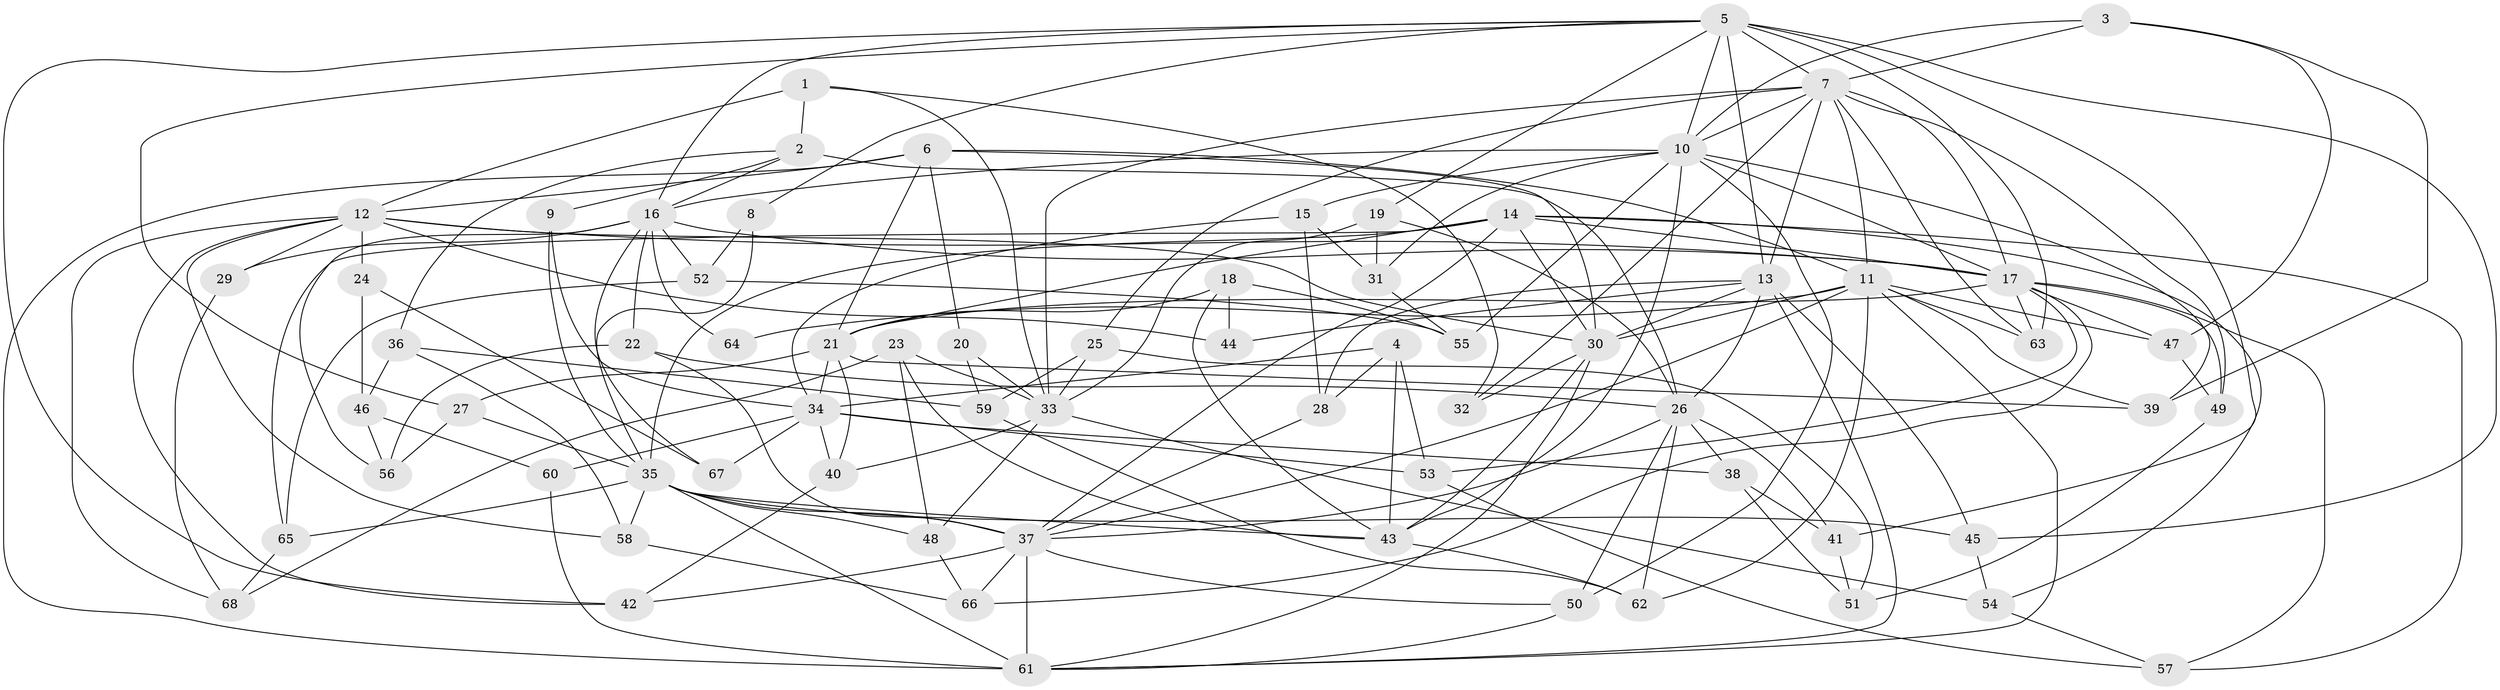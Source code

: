 // original degree distribution, {4: 1.0}
// Generated by graph-tools (version 1.1) at 2025/37/03/09/25 02:37:48]
// undirected, 68 vertices, 181 edges
graph export_dot {
graph [start="1"]
  node [color=gray90,style=filled];
  1;
  2;
  3;
  4;
  5;
  6;
  7;
  8;
  9;
  10;
  11;
  12;
  13;
  14;
  15;
  16;
  17;
  18;
  19;
  20;
  21;
  22;
  23;
  24;
  25;
  26;
  27;
  28;
  29;
  30;
  31;
  32;
  33;
  34;
  35;
  36;
  37;
  38;
  39;
  40;
  41;
  42;
  43;
  44;
  45;
  46;
  47;
  48;
  49;
  50;
  51;
  52;
  53;
  54;
  55;
  56;
  57;
  58;
  59;
  60;
  61;
  62;
  63;
  64;
  65;
  66;
  67;
  68;
  1 -- 2 [weight=1.0];
  1 -- 12 [weight=1.0];
  1 -- 32 [weight=1.0];
  1 -- 33 [weight=1.0];
  2 -- 9 [weight=2.0];
  2 -- 16 [weight=1.0];
  2 -- 26 [weight=3.0];
  2 -- 36 [weight=1.0];
  3 -- 7 [weight=1.0];
  3 -- 10 [weight=1.0];
  3 -- 39 [weight=1.0];
  3 -- 47 [weight=1.0];
  4 -- 28 [weight=1.0];
  4 -- 34 [weight=1.0];
  4 -- 43 [weight=1.0];
  4 -- 53 [weight=1.0];
  5 -- 7 [weight=2.0];
  5 -- 8 [weight=1.0];
  5 -- 10 [weight=1.0];
  5 -- 13 [weight=1.0];
  5 -- 16 [weight=1.0];
  5 -- 19 [weight=1.0];
  5 -- 27 [weight=1.0];
  5 -- 41 [weight=1.0];
  5 -- 42 [weight=1.0];
  5 -- 45 [weight=1.0];
  5 -- 63 [weight=1.0];
  6 -- 11 [weight=2.0];
  6 -- 12 [weight=1.0];
  6 -- 20 [weight=1.0];
  6 -- 21 [weight=1.0];
  6 -- 30 [weight=2.0];
  6 -- 61 [weight=1.0];
  7 -- 10 [weight=1.0];
  7 -- 11 [weight=1.0];
  7 -- 13 [weight=1.0];
  7 -- 17 [weight=1.0];
  7 -- 25 [weight=1.0];
  7 -- 32 [weight=1.0];
  7 -- 33 [weight=1.0];
  7 -- 49 [weight=1.0];
  7 -- 63 [weight=1.0];
  8 -- 35 [weight=2.0];
  8 -- 52 [weight=1.0];
  9 -- 34 [weight=1.0];
  9 -- 35 [weight=1.0];
  10 -- 15 [weight=1.0];
  10 -- 16 [weight=1.0];
  10 -- 17 [weight=1.0];
  10 -- 31 [weight=1.0];
  10 -- 39 [weight=1.0];
  10 -- 43 [weight=2.0];
  10 -- 50 [weight=1.0];
  10 -- 55 [weight=1.0];
  11 -- 30 [weight=1.0];
  11 -- 37 [weight=1.0];
  11 -- 39 [weight=1.0];
  11 -- 47 [weight=1.0];
  11 -- 61 [weight=1.0];
  11 -- 62 [weight=1.0];
  11 -- 63 [weight=1.0];
  11 -- 64 [weight=2.0];
  12 -- 17 [weight=1.0];
  12 -- 24 [weight=2.0];
  12 -- 29 [weight=1.0];
  12 -- 30 [weight=1.0];
  12 -- 42 [weight=1.0];
  12 -- 44 [weight=2.0];
  12 -- 58 [weight=1.0];
  12 -- 68 [weight=1.0];
  13 -- 26 [weight=1.0];
  13 -- 28 [weight=1.0];
  13 -- 30 [weight=1.0];
  13 -- 44 [weight=1.0];
  13 -- 45 [weight=1.0];
  13 -- 61 [weight=1.0];
  14 -- 17 [weight=1.0];
  14 -- 21 [weight=1.0];
  14 -- 30 [weight=1.0];
  14 -- 35 [weight=1.0];
  14 -- 37 [weight=1.0];
  14 -- 54 [weight=1.0];
  14 -- 57 [weight=1.0];
  14 -- 65 [weight=1.0];
  15 -- 28 [weight=1.0];
  15 -- 31 [weight=1.0];
  15 -- 34 [weight=1.0];
  16 -- 17 [weight=1.0];
  16 -- 22 [weight=1.0];
  16 -- 29 [weight=2.0];
  16 -- 52 [weight=1.0];
  16 -- 56 [weight=1.0];
  16 -- 64 [weight=2.0];
  16 -- 67 [weight=1.0];
  17 -- 21 [weight=1.0];
  17 -- 47 [weight=1.0];
  17 -- 49 [weight=1.0];
  17 -- 53 [weight=1.0];
  17 -- 57 [weight=1.0];
  17 -- 63 [weight=1.0];
  17 -- 66 [weight=1.0];
  18 -- 21 [weight=1.0];
  18 -- 43 [weight=1.0];
  18 -- 44 [weight=1.0];
  18 -- 55 [weight=1.0];
  19 -- 26 [weight=1.0];
  19 -- 31 [weight=1.0];
  19 -- 33 [weight=1.0];
  20 -- 33 [weight=2.0];
  20 -- 59 [weight=1.0];
  21 -- 27 [weight=1.0];
  21 -- 34 [weight=3.0];
  21 -- 39 [weight=1.0];
  21 -- 40 [weight=1.0];
  22 -- 26 [weight=1.0];
  22 -- 37 [weight=1.0];
  22 -- 56 [weight=1.0];
  23 -- 33 [weight=1.0];
  23 -- 43 [weight=1.0];
  23 -- 48 [weight=1.0];
  23 -- 68 [weight=1.0];
  24 -- 46 [weight=1.0];
  24 -- 67 [weight=1.0];
  25 -- 33 [weight=1.0];
  25 -- 51 [weight=1.0];
  25 -- 59 [weight=1.0];
  26 -- 37 [weight=2.0];
  26 -- 38 [weight=1.0];
  26 -- 41 [weight=1.0];
  26 -- 50 [weight=1.0];
  26 -- 62 [weight=1.0];
  27 -- 35 [weight=1.0];
  27 -- 56 [weight=1.0];
  28 -- 37 [weight=1.0];
  29 -- 68 [weight=1.0];
  30 -- 32 [weight=2.0];
  30 -- 43 [weight=1.0];
  30 -- 61 [weight=1.0];
  31 -- 55 [weight=1.0];
  33 -- 40 [weight=1.0];
  33 -- 48 [weight=1.0];
  33 -- 54 [weight=1.0];
  34 -- 38 [weight=1.0];
  34 -- 40 [weight=1.0];
  34 -- 53 [weight=1.0];
  34 -- 60 [weight=1.0];
  34 -- 67 [weight=2.0];
  35 -- 37 [weight=1.0];
  35 -- 43 [weight=1.0];
  35 -- 45 [weight=1.0];
  35 -- 48 [weight=1.0];
  35 -- 58 [weight=1.0];
  35 -- 61 [weight=1.0];
  35 -- 65 [weight=1.0];
  36 -- 46 [weight=1.0];
  36 -- 58 [weight=1.0];
  36 -- 59 [weight=1.0];
  37 -- 42 [weight=1.0];
  37 -- 50 [weight=1.0];
  37 -- 61 [weight=2.0];
  37 -- 66 [weight=1.0];
  38 -- 41 [weight=1.0];
  38 -- 51 [weight=1.0];
  40 -- 42 [weight=1.0];
  41 -- 51 [weight=1.0];
  43 -- 62 [weight=1.0];
  45 -- 54 [weight=1.0];
  46 -- 56 [weight=1.0];
  46 -- 60 [weight=1.0];
  47 -- 49 [weight=1.0];
  48 -- 66 [weight=1.0];
  49 -- 51 [weight=1.0];
  50 -- 61 [weight=1.0];
  52 -- 55 [weight=1.0];
  52 -- 65 [weight=1.0];
  53 -- 57 [weight=1.0];
  54 -- 57 [weight=1.0];
  58 -- 66 [weight=1.0];
  59 -- 62 [weight=1.0];
  60 -- 61 [weight=2.0];
  65 -- 68 [weight=1.0];
}
